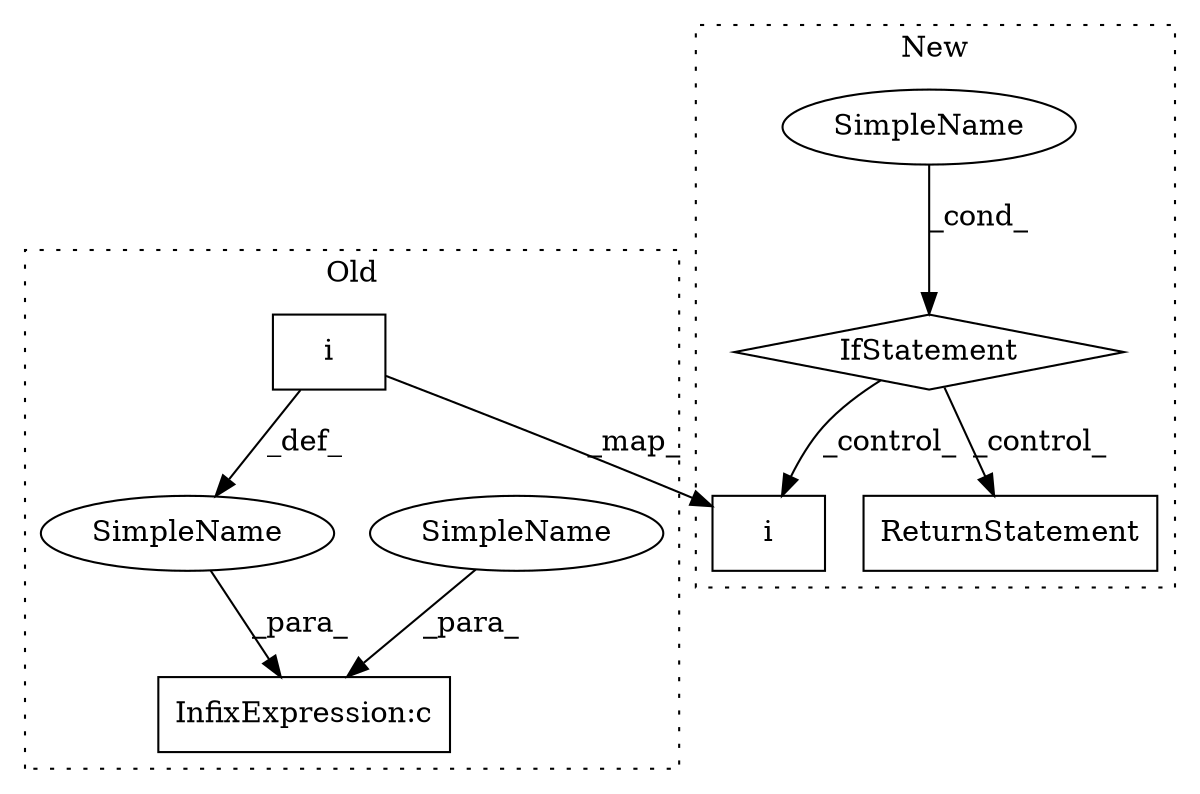 digraph G {
subgraph cluster0 {
3 [label="SimpleName" a="42" s="" l="" shape="ellipse"];
4 [label="SimpleName" a="42" s="" l="" shape="ellipse"];
6 [label="i" a="105" s="5680" l="28" shape="box"];
8 [label="InfixExpression:c" a="27" s="5632" l="4" shape="box"];
label = "Old";
style="dotted";
}
subgraph cluster1 {
1 [label="IfStatement" a="25" s="5722,5751" l="10,2" shape="diamond"];
2 [label="ReturnStatement" a="41" s="5763" l="7" shape="box"];
5 [label="SimpleName" a="42" s="" l="" shape="ellipse"];
7 [label="i" a="105" s="5800" l="28" shape="box"];
label = "New";
style="dotted";
}
1 -> 2 [label="_control_"];
1 -> 7 [label="_control_"];
3 -> 8 [label="_para_"];
4 -> 8 [label="_para_"];
5 -> 1 [label="_cond_"];
6 -> 7 [label="_map_"];
6 -> 4 [label="_def_"];
}